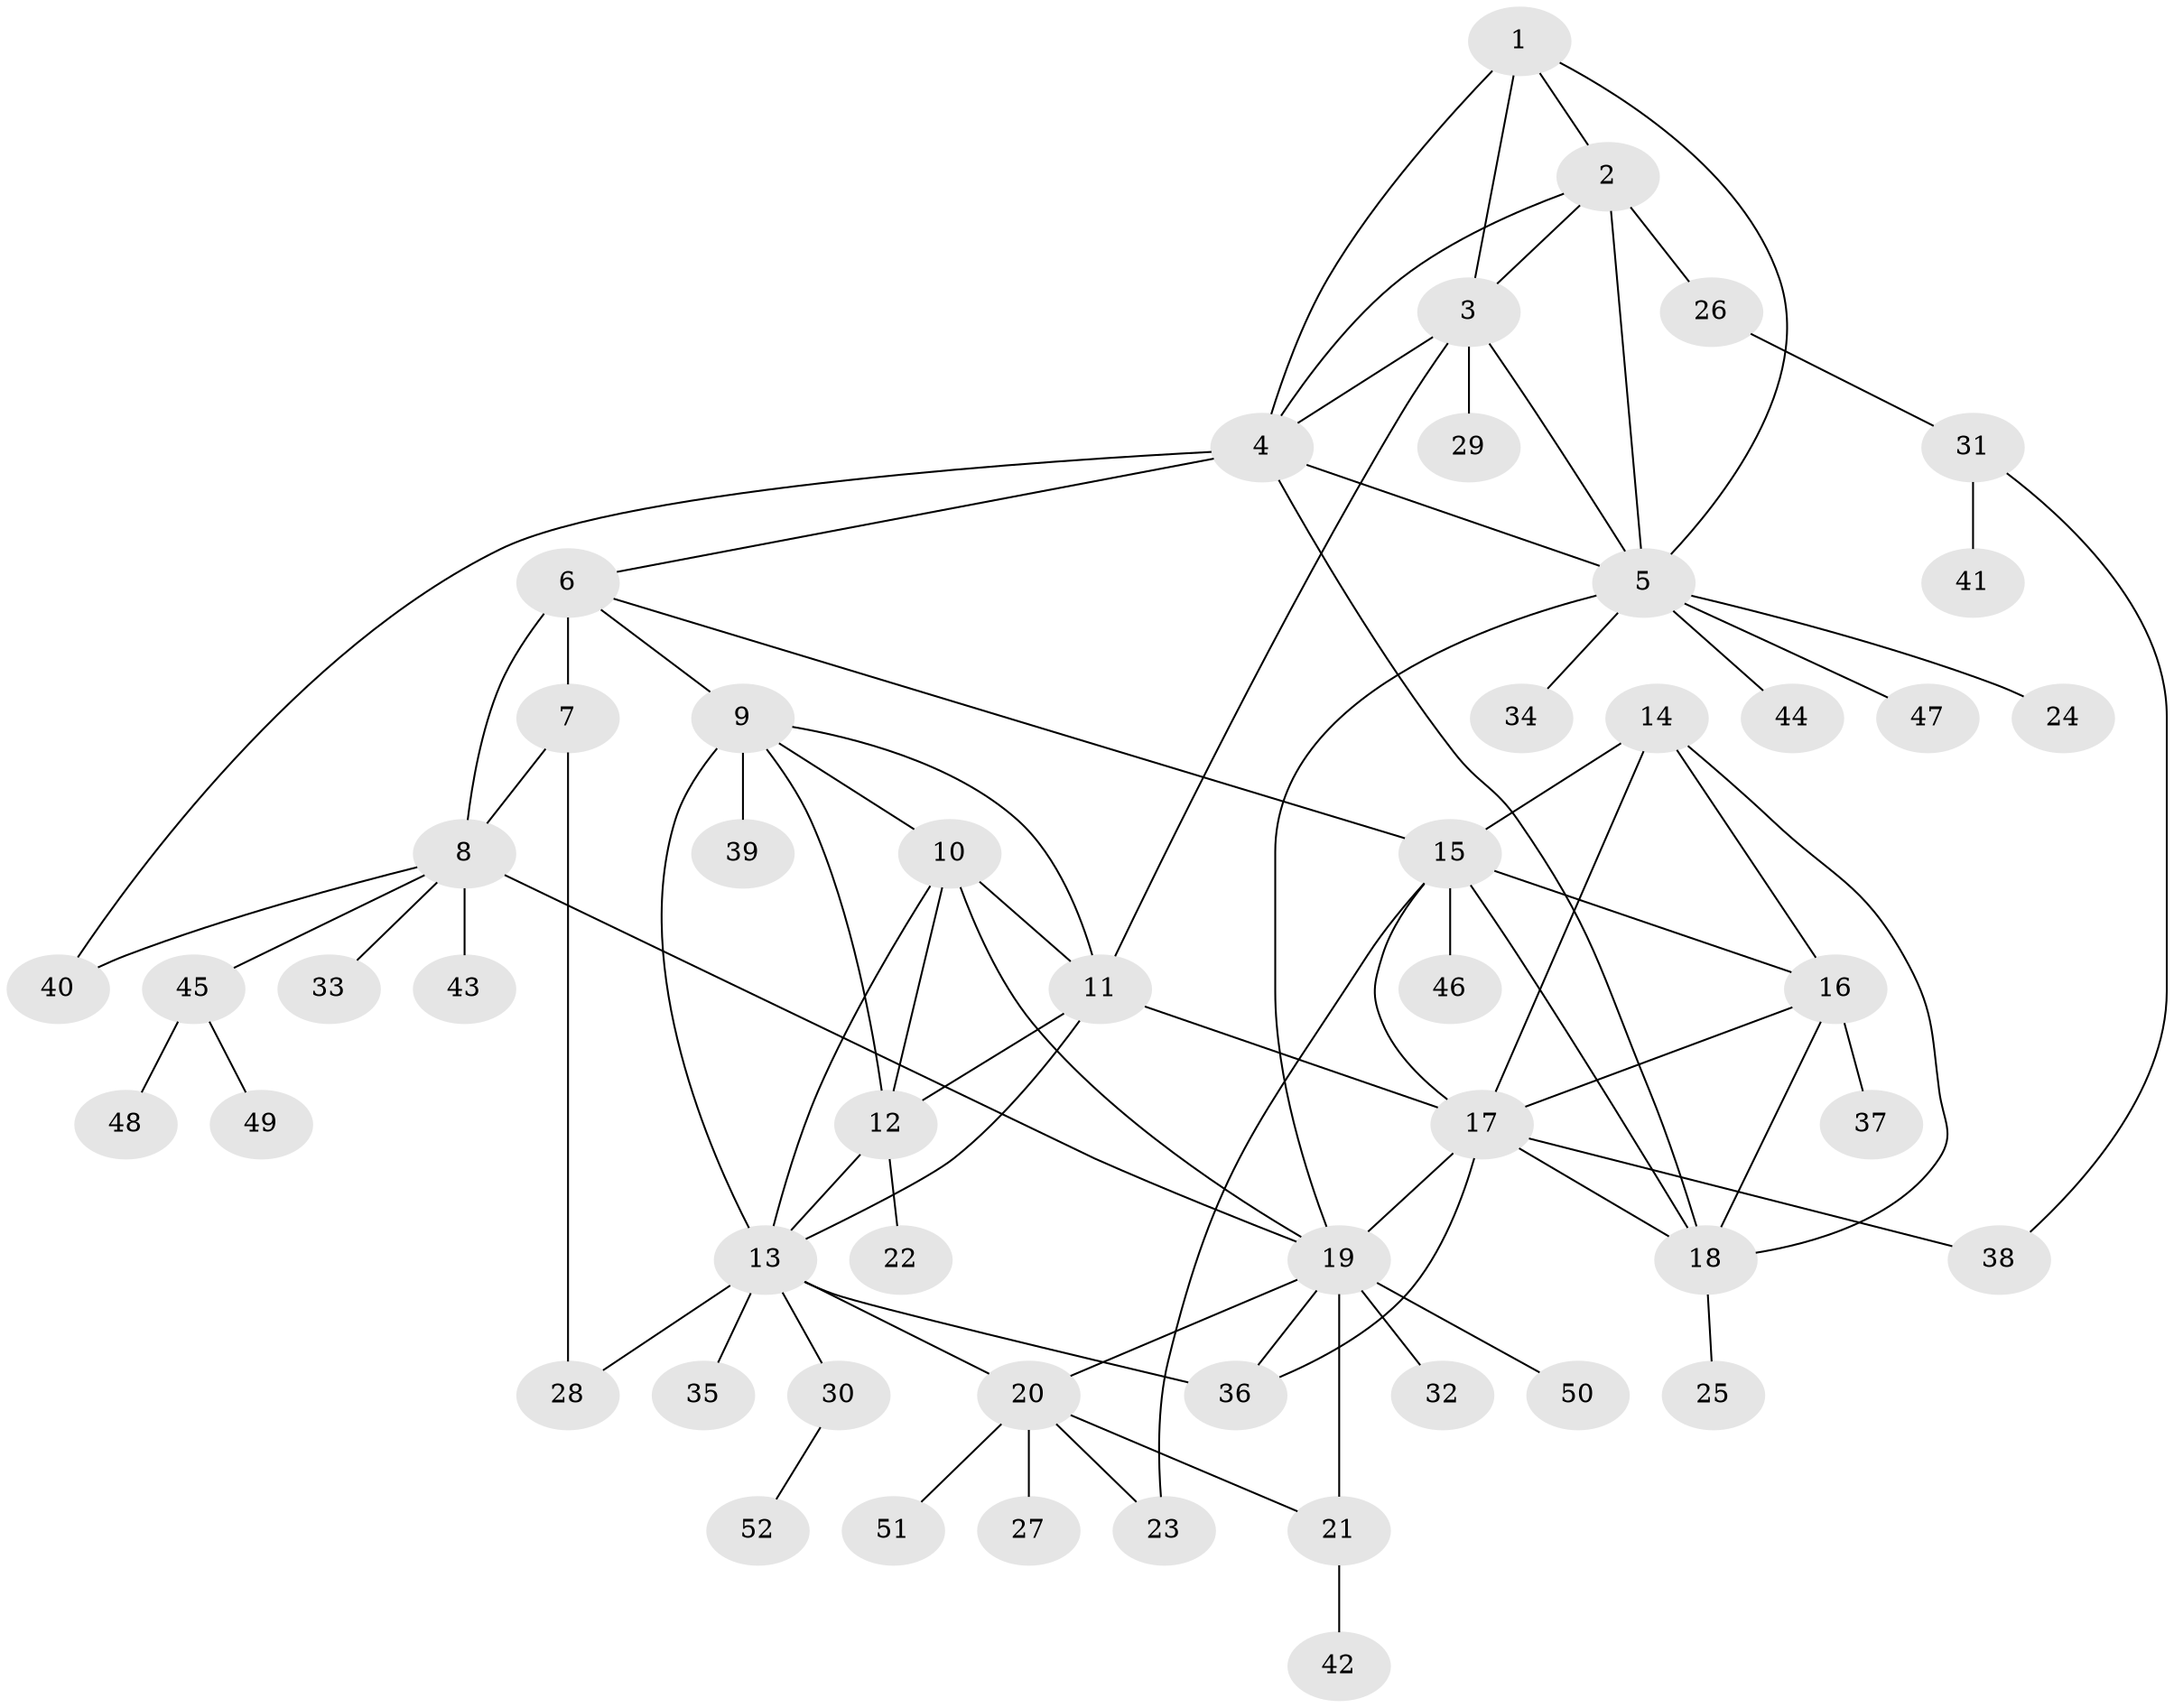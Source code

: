 // original degree distribution, {5: 0.04854368932038835, 8: 0.05825242718446602, 10: 0.02912621359223301, 4: 0.02912621359223301, 6: 0.019417475728155338, 7: 0.02912621359223301, 9: 0.038834951456310676, 11: 0.009708737864077669, 1: 0.5825242718446602, 2: 0.1262135922330097, 3: 0.02912621359223301}
// Generated by graph-tools (version 1.1) at 2025/37/03/09/25 02:37:19]
// undirected, 52 vertices, 84 edges
graph export_dot {
graph [start="1"]
  node [color=gray90,style=filled];
  1;
  2;
  3;
  4;
  5;
  6;
  7;
  8;
  9;
  10;
  11;
  12;
  13;
  14;
  15;
  16;
  17;
  18;
  19;
  20;
  21;
  22;
  23;
  24;
  25;
  26;
  27;
  28;
  29;
  30;
  31;
  32;
  33;
  34;
  35;
  36;
  37;
  38;
  39;
  40;
  41;
  42;
  43;
  44;
  45;
  46;
  47;
  48;
  49;
  50;
  51;
  52;
  1 -- 2 [weight=1.0];
  1 -- 3 [weight=1.0];
  1 -- 4 [weight=1.0];
  1 -- 5 [weight=1.0];
  2 -- 3 [weight=1.0];
  2 -- 4 [weight=1.0];
  2 -- 5 [weight=1.0];
  2 -- 26 [weight=3.0];
  3 -- 4 [weight=1.0];
  3 -- 5 [weight=1.0];
  3 -- 11 [weight=1.0];
  3 -- 29 [weight=2.0];
  4 -- 5 [weight=1.0];
  4 -- 6 [weight=1.0];
  4 -- 18 [weight=1.0];
  4 -- 40 [weight=1.0];
  5 -- 19 [weight=1.0];
  5 -- 24 [weight=1.0];
  5 -- 34 [weight=1.0];
  5 -- 44 [weight=1.0];
  5 -- 47 [weight=1.0];
  6 -- 7 [weight=3.0];
  6 -- 8 [weight=3.0];
  6 -- 9 [weight=1.0];
  6 -- 15 [weight=1.0];
  7 -- 8 [weight=1.0];
  7 -- 28 [weight=1.0];
  8 -- 19 [weight=1.0];
  8 -- 33 [weight=1.0];
  8 -- 40 [weight=1.0];
  8 -- 43 [weight=1.0];
  8 -- 45 [weight=1.0];
  9 -- 10 [weight=1.0];
  9 -- 11 [weight=1.0];
  9 -- 12 [weight=1.0];
  9 -- 13 [weight=1.0];
  9 -- 39 [weight=2.0];
  10 -- 11 [weight=1.0];
  10 -- 12 [weight=1.0];
  10 -- 13 [weight=1.0];
  10 -- 19 [weight=1.0];
  11 -- 12 [weight=1.0];
  11 -- 13 [weight=1.0];
  11 -- 17 [weight=1.0];
  12 -- 13 [weight=1.0];
  12 -- 22 [weight=3.0];
  13 -- 20 [weight=1.0];
  13 -- 28 [weight=1.0];
  13 -- 30 [weight=1.0];
  13 -- 35 [weight=1.0];
  13 -- 36 [weight=1.0];
  14 -- 15 [weight=1.0];
  14 -- 16 [weight=1.0];
  14 -- 17 [weight=1.0];
  14 -- 18 [weight=1.0];
  15 -- 16 [weight=1.0];
  15 -- 17 [weight=1.0];
  15 -- 18 [weight=1.0];
  15 -- 23 [weight=1.0];
  15 -- 46 [weight=2.0];
  16 -- 17 [weight=1.0];
  16 -- 18 [weight=1.0];
  16 -- 37 [weight=4.0];
  17 -- 18 [weight=1.0];
  17 -- 19 [weight=1.0];
  17 -- 36 [weight=1.0];
  17 -- 38 [weight=1.0];
  18 -- 25 [weight=1.0];
  19 -- 20 [weight=3.0];
  19 -- 21 [weight=8.0];
  19 -- 32 [weight=1.0];
  19 -- 36 [weight=2.0];
  19 -- 50 [weight=1.0];
  20 -- 21 [weight=1.0];
  20 -- 23 [weight=1.0];
  20 -- 27 [weight=1.0];
  20 -- 51 [weight=1.0];
  21 -- 42 [weight=1.0];
  26 -- 31 [weight=1.0];
  30 -- 52 [weight=1.0];
  31 -- 38 [weight=1.0];
  31 -- 41 [weight=1.0];
  45 -- 48 [weight=1.0];
  45 -- 49 [weight=1.0];
}
